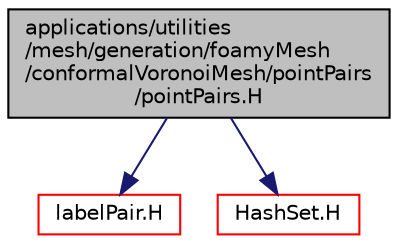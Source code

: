digraph "applications/utilities/mesh/generation/foamyMesh/conformalVoronoiMesh/pointPairs/pointPairs.H"
{
  bgcolor="transparent";
  edge [fontname="Helvetica",fontsize="10",labelfontname="Helvetica",labelfontsize="10"];
  node [fontname="Helvetica",fontsize="10",shape=record];
  Node0 [label="applications/utilities\l/mesh/generation/foamyMesh\l/conformalVoronoiMesh/pointPairs\l/pointPairs.H",height=0.2,width=0.4,color="black", fillcolor="grey75", style="filled", fontcolor="black"];
  Node0 -> Node1 [color="midnightblue",fontsize="10",style="solid",fontname="Helvetica"];
  Node1 [label="labelPair.H",height=0.2,width=0.4,color="red",URL="$a13226.html"];
  Node0 -> Node88 [color="midnightblue",fontsize="10",style="solid",fontname="Helvetica"];
  Node88 [label="HashSet.H",height=0.2,width=0.4,color="red",URL="$a09173.html"];
}
